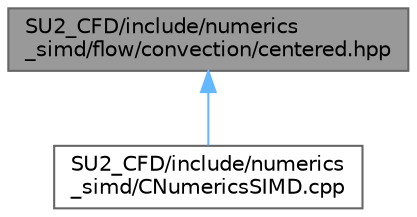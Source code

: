 digraph "SU2_CFD/include/numerics_simd/flow/convection/centered.hpp"
{
 // LATEX_PDF_SIZE
  bgcolor="transparent";
  edge [fontname=Helvetica,fontsize=10,labelfontname=Helvetica,labelfontsize=10];
  node [fontname=Helvetica,fontsize=10,shape=box,height=0.2,width=0.4];
  Node1 [id="Node000001",label="SU2_CFD/include/numerics\l_simd/flow/convection/centered.hpp",height=0.2,width=0.4,color="gray40", fillcolor="grey60", style="filled", fontcolor="black",tooltip="Centered convective schemes."];
  Node1 -> Node2 [id="edge1_Node000001_Node000002",dir="back",color="steelblue1",style="solid",tooltip=" "];
  Node2 [id="Node000002",label="SU2_CFD/include/numerics\l_simd/CNumericsSIMD.cpp",height=0.2,width=0.4,color="grey40", fillcolor="white", style="filled",URL="$CNumericsSIMD_8cpp.html",tooltip=" "];
}
